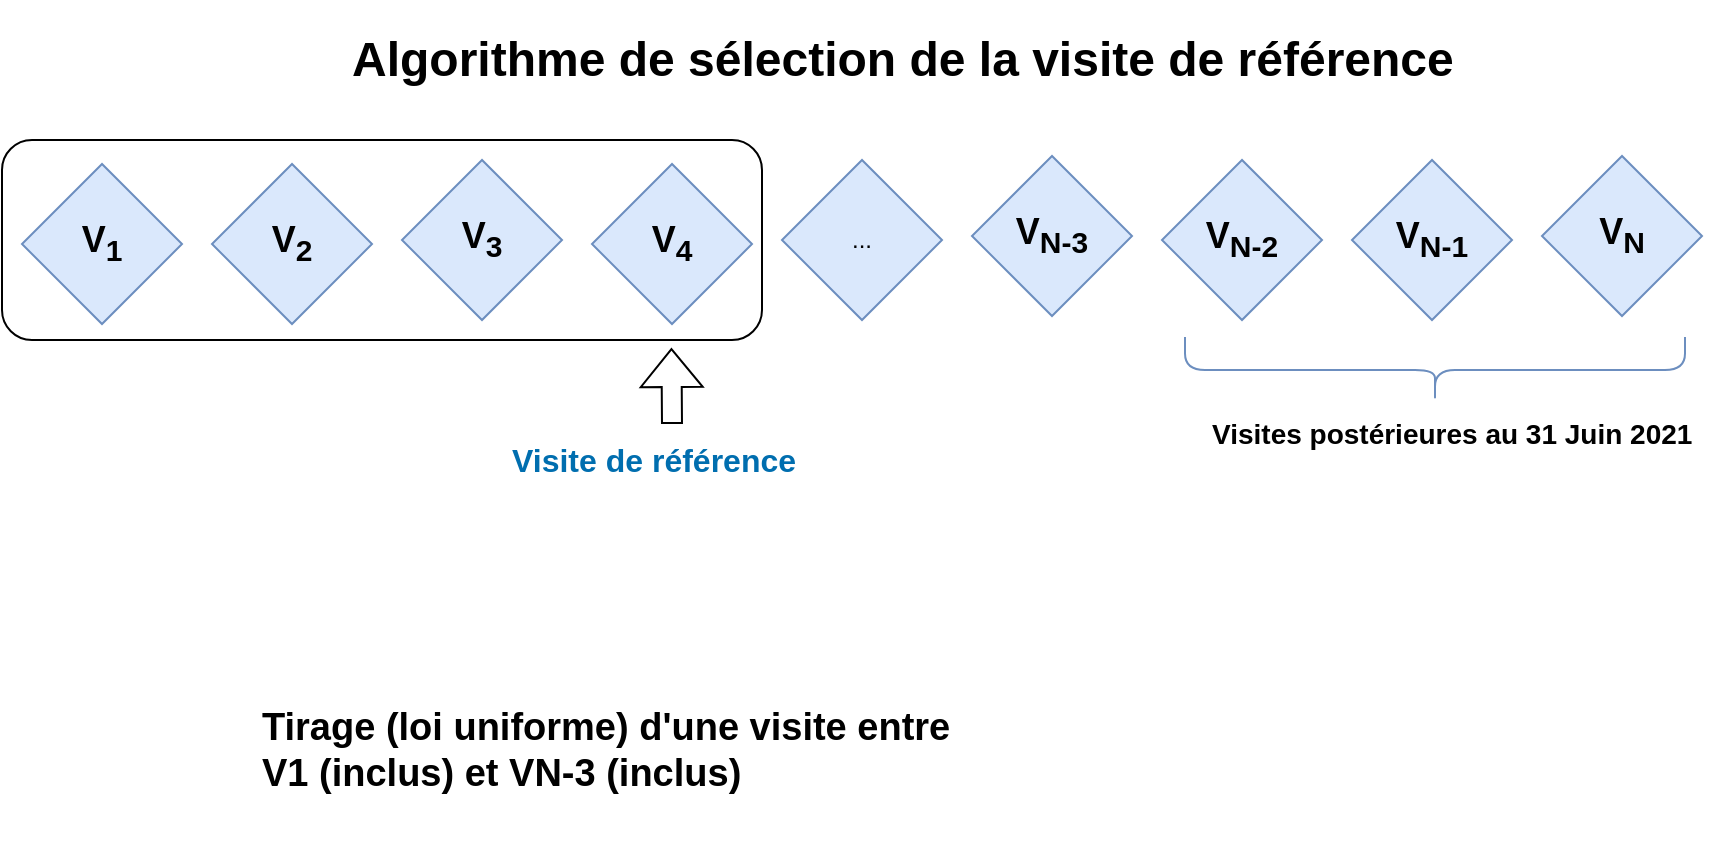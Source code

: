 <mxfile version="22.0.0" type="github">
  <diagram name="Page-1" id="s_K_Jd9jlDhBgt5PAwLs">
    <mxGraphModel dx="1523" dy="444" grid="1" gridSize="10" guides="1" tooltips="1" connect="1" arrows="1" fold="1" page="1" pageScale="1" pageWidth="827" pageHeight="1169" math="0" shadow="0">
      <root>
        <mxCell id="0" />
        <mxCell id="1" parent="0" />
        <mxCell id="0n1geKt-CH7ygtrhN82R-22" value="" style="rounded=1;whiteSpace=wrap;html=1;fillColor=none;strokeWidth=1;" vertex="1" parent="1">
          <mxGeometry x="-130" y="280" width="380" height="100" as="geometry" />
        </mxCell>
        <mxCell id="0n1geKt-CH7ygtrhN82R-1" value="&lt;b&gt;&lt;font style=&quot;font-size: 18px;&quot;&gt;V&lt;sub&gt;N-3&lt;/sub&gt;&lt;/font&gt;&lt;/b&gt;" style="rhombus;whiteSpace=wrap;html=1;flipH=1;flipV=0;fillColor=#dae8fc;strokeColor=#6c8ebf;" vertex="1" parent="1">
          <mxGeometry x="355" y="288" width="80" height="80" as="geometry" />
        </mxCell>
        <mxCell id="0n1geKt-CH7ygtrhN82R-2" value="&lt;b&gt;&lt;font style=&quot;font-size: 18px;&quot;&gt;V&lt;sub&gt;N&lt;/sub&gt;&lt;/font&gt;&lt;/b&gt;" style="rhombus;whiteSpace=wrap;html=1;flipH=1;flipV=0;fillColor=#dae8fc;strokeColor=#6c8ebf;" vertex="1" parent="1">
          <mxGeometry x="640" y="288" width="80" height="80" as="geometry" />
        </mxCell>
        <mxCell id="0n1geKt-CH7ygtrhN82R-4" value="..." style="rhombus;whiteSpace=wrap;html=1;flipH=1;flipV=0;fillColor=#dae8fc;strokeColor=#6c8ebf;" vertex="1" parent="1">
          <mxGeometry x="260" y="290" width="80" height="80" as="geometry" />
        </mxCell>
        <mxCell id="0n1geKt-CH7ygtrhN82R-5" value="&lt;b&gt;&lt;font style=&quot;font-size: 18px;&quot;&gt;V&lt;sub&gt;N-2&lt;/sub&gt;&lt;/font&gt;&lt;/b&gt;" style="rhombus;whiteSpace=wrap;html=1;flipH=1;flipV=0;fillColor=#dae8fc;strokeColor=#6c8ebf;" vertex="1" parent="1">
          <mxGeometry x="450" y="290" width="80" height="80" as="geometry" />
        </mxCell>
        <mxCell id="0n1geKt-CH7ygtrhN82R-6" value="&lt;b&gt;&lt;font style=&quot;font-size: 18px;&quot;&gt;V&lt;sub&gt;N-1&lt;/sub&gt;&lt;/font&gt;&lt;/b&gt;" style="rhombus;whiteSpace=wrap;html=1;flipH=1;flipV=0;fillColor=#dae8fc;strokeColor=#6c8ebf;" vertex="1" parent="1">
          <mxGeometry x="545" y="290" width="80" height="80" as="geometry" />
        </mxCell>
        <mxCell id="0n1geKt-CH7ygtrhN82R-7" value="&lt;b&gt;&lt;font style=&quot;font-size: 18px;&quot;&gt;V&lt;sub&gt;3&lt;/sub&gt;&lt;/font&gt;&lt;/b&gt;" style="rhombus;whiteSpace=wrap;html=1;flipH=1;flipV=0;fillColor=#dae8fc;strokeColor=#6c8ebf;" vertex="1" parent="1">
          <mxGeometry x="70" y="290" width="80" height="80" as="geometry" />
        </mxCell>
        <mxCell id="0n1geKt-CH7ygtrhN82R-8" value="&lt;b&gt;&lt;font style=&quot;font-size: 18px;&quot;&gt;V&lt;sub&gt;1&lt;/sub&gt;&lt;/font&gt;&lt;/b&gt;" style="rhombus;whiteSpace=wrap;html=1;flipH=1;flipV=0;fillColor=#dae8fc;strokeColor=#6c8ebf;" vertex="1" parent="1">
          <mxGeometry x="-120" y="292" width="80" height="80" as="geometry" />
        </mxCell>
        <mxCell id="0n1geKt-CH7ygtrhN82R-9" value="&lt;b&gt;&lt;font style=&quot;font-size: 18px;&quot;&gt;V&lt;sub&gt;2&lt;/sub&gt;&lt;/font&gt;&lt;/b&gt;" style="rhombus;whiteSpace=wrap;html=1;flipH=1;flipV=0;fillColor=#dae8fc;strokeColor=#6c8ebf;" vertex="1" parent="1">
          <mxGeometry x="-25" y="292" width="80" height="80" as="geometry" />
        </mxCell>
        <mxCell id="0n1geKt-CH7ygtrhN82R-10" value="&lt;b&gt;&lt;font style=&quot;font-size: 18px;&quot;&gt;V&lt;sub&gt;4&lt;/sub&gt;&lt;/font&gt;&lt;/b&gt;" style="rhombus;whiteSpace=wrap;html=1;flipH=1;flipV=0;fillColor=#dae8fc;strokeColor=#6c8ebf;" vertex="1" parent="1">
          <mxGeometry x="165" y="292" width="80" height="80" as="geometry" />
        </mxCell>
        <mxCell id="0n1geKt-CH7ygtrhN82R-11" value="&lt;h1&gt;Algorithme de sélection de la visite de référence&lt;br&gt;&lt;/h1&gt;&lt;p&gt;&lt;br&gt;&lt;/p&gt;" style="text;html=1;strokeColor=none;fillColor=none;spacing=5;spacingTop=-20;whiteSpace=wrap;overflow=hidden;rounded=0;" vertex="1" parent="1">
          <mxGeometry x="40" y="220" width="625" height="40" as="geometry" />
        </mxCell>
        <mxCell id="0n1geKt-CH7ygtrhN82R-14" value="" style="shape=curlyBracket;whiteSpace=wrap;html=1;rounded=1;labelPosition=left;verticalLabelPosition=middle;align=right;verticalAlign=middle;flipV=1;rotation=-90;fillColor=#dae8fc;strokeColor=#6c8ebf;" vertex="1" parent="1">
          <mxGeometry x="570" y="270" width="33" height="250" as="geometry" />
        </mxCell>
        <mxCell id="0n1geKt-CH7ygtrhN82R-15" value="&lt;h1 style=&quot;font-size: 14px;&quot;&gt;Visites postérieures au 31 Juin 2021&lt;br&gt;&lt;/h1&gt;&lt;p&gt;&lt;br&gt;&lt;/p&gt;" style="text;html=1;strokeColor=none;fillColor=none;spacing=5;spacingTop=-20;whiteSpace=wrap;overflow=hidden;rounded=0;" vertex="1" parent="1">
          <mxGeometry x="470" y="420" width="260" height="20" as="geometry" />
        </mxCell>
        <mxCell id="0n1geKt-CH7ygtrhN82R-16" value="&lt;h1 style=&quot;font-size: 19px;&quot;&gt;Tirage (loi uniforme) d&#39;une visite entre V1 (inclus) et VN-3 (inclus) &lt;br&gt;&lt;/h1&gt;&lt;p&gt;&lt;br&gt;&lt;/p&gt;" style="text;html=1;strokeColor=none;fillColor=none;spacing=5;spacingTop=-20;whiteSpace=wrap;overflow=hidden;rounded=0;" vertex="1" parent="1">
          <mxGeometry x="-5" y="560" width="360" height="70" as="geometry" />
        </mxCell>
        <mxCell id="0n1geKt-CH7ygtrhN82R-18" value="&lt;h1 style=&quot;font-size: 16px;&quot;&gt;&lt;font style=&quot;font-size: 16px;&quot; color=&quot;#006eaf&quot;&gt;Visite de référence&lt;/font&gt;&lt;br&gt;&lt;/h1&gt;&lt;p&gt;&lt;br&gt;&lt;/p&gt;" style="text;html=1;strokeColor=none;fillColor=none;spacing=5;spacingTop=-20;whiteSpace=wrap;overflow=hidden;rounded=0;" vertex="1" parent="1">
          <mxGeometry x="120" y="430" width="170" height="30" as="geometry" />
        </mxCell>
        <mxCell id="0n1geKt-CH7ygtrhN82R-24" value="" style="shape=flexArrow;endArrow=classic;html=1;rounded=0;" edge="1" parent="1">
          <mxGeometry width="50" height="50" relative="1" as="geometry">
            <mxPoint x="205" y="422" as="sourcePoint" />
            <mxPoint x="204.72" y="384" as="targetPoint" />
          </mxGeometry>
        </mxCell>
      </root>
    </mxGraphModel>
  </diagram>
</mxfile>

